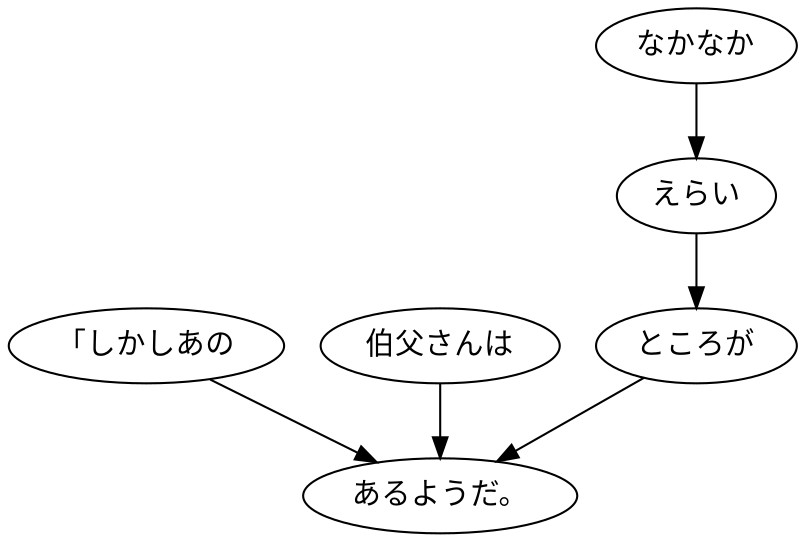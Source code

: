 digraph graph6057 {
	node0 [label="「しかしあの"];
	node1 [label="伯父さんは"];
	node2 [label="なかなか"];
	node3 [label="えらい"];
	node4 [label="ところが"];
	node5 [label="あるようだ。"];
	node0 -> node5;
	node1 -> node5;
	node2 -> node3;
	node3 -> node4;
	node4 -> node5;
}
